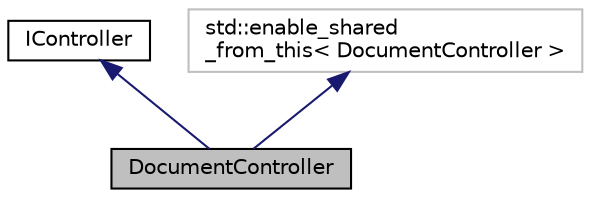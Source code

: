 digraph "DocumentController"
{
  edge [fontname="Helvetica",fontsize="10",labelfontname="Helvetica",labelfontsize="10"];
  node [fontname="Helvetica",fontsize="10",shape=record];
  Node1 [label="DocumentController",height=0.2,width=0.4,color="black", fillcolor="grey75", style="filled", fontcolor="black"];
  Node2 -> Node1 [dir="back",color="midnightblue",fontsize="10",style="solid",fontname="Helvetica"];
  Node2 [label="IController",height=0.2,width=0.4,color="black", fillcolor="white", style="filled",URL="$class_i_controller.html",tooltip="Базовый интерфейс контроллера. "];
  Node3 -> Node1 [dir="back",color="midnightblue",fontsize="10",style="solid",fontname="Helvetica"];
  Node3 [label="std::enable_shared\l_from_this\< DocumentController \>",height=0.2,width=0.4,color="grey75", fillcolor="white", style="filled"];
}
